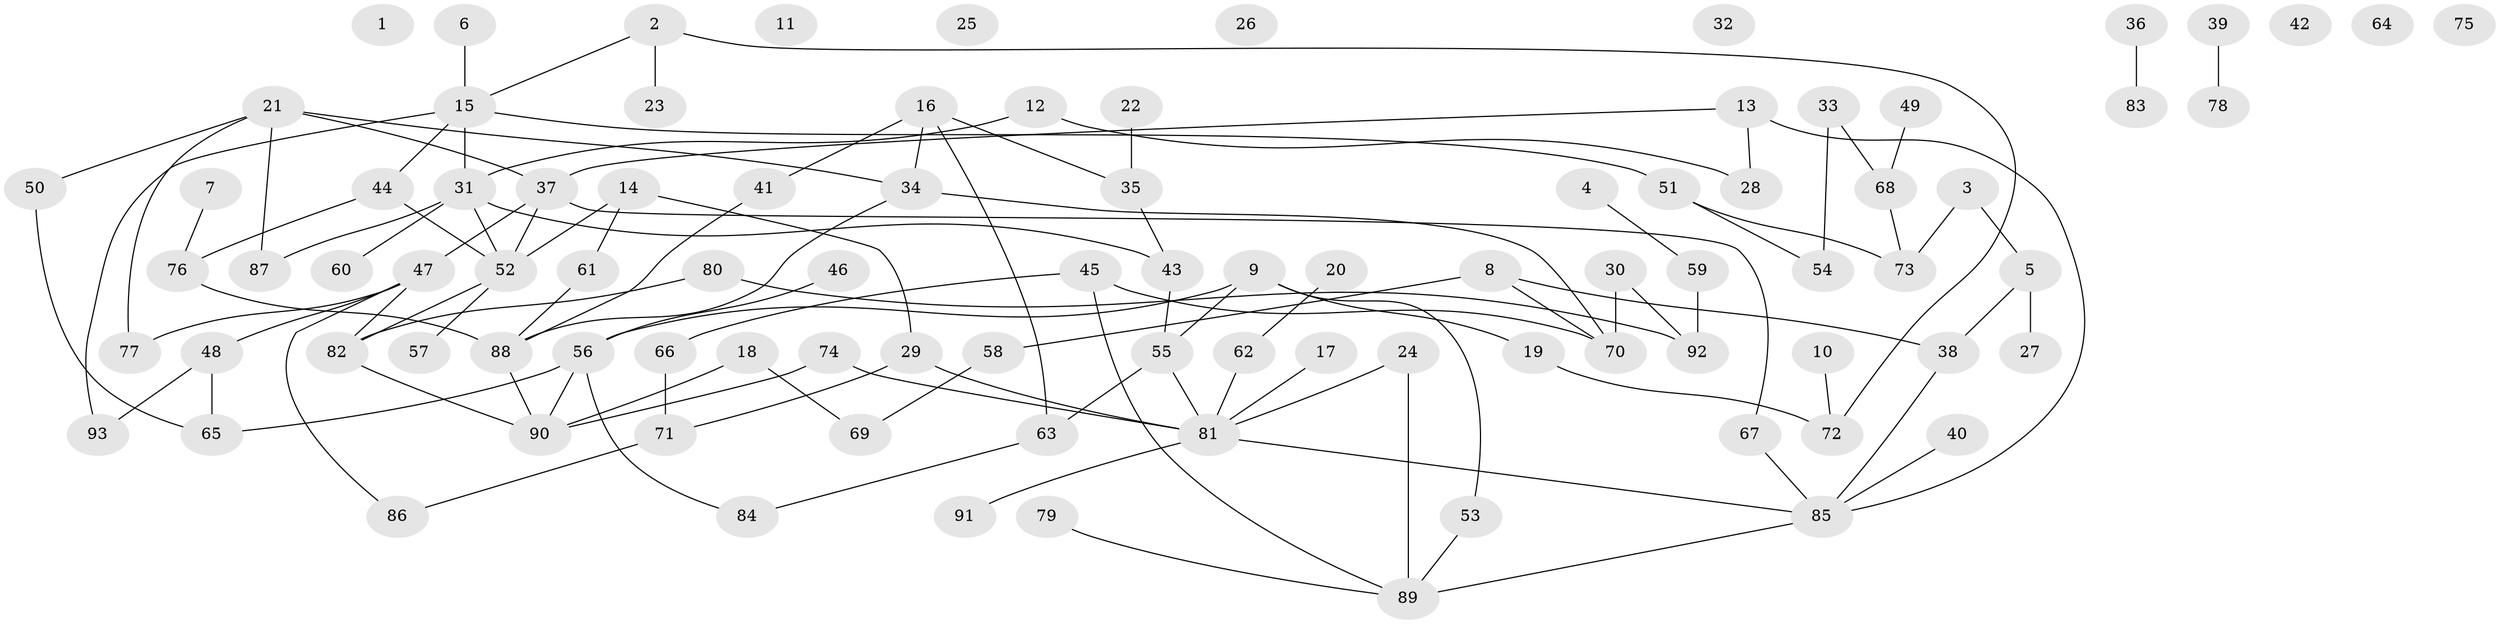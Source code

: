 // coarse degree distribution, {2: 0.19642857142857142, 3: 0.32142857142857145, 5: 0.125, 1: 0.17857142857142858, 4: 0.10714285714285714, 8: 0.017857142857142856, 7: 0.017857142857142856, 6: 0.03571428571428571}
// Generated by graph-tools (version 1.1) at 2025/35/03/04/25 23:35:57]
// undirected, 93 vertices, 113 edges
graph export_dot {
  node [color=gray90,style=filled];
  1;
  2;
  3;
  4;
  5;
  6;
  7;
  8;
  9;
  10;
  11;
  12;
  13;
  14;
  15;
  16;
  17;
  18;
  19;
  20;
  21;
  22;
  23;
  24;
  25;
  26;
  27;
  28;
  29;
  30;
  31;
  32;
  33;
  34;
  35;
  36;
  37;
  38;
  39;
  40;
  41;
  42;
  43;
  44;
  45;
  46;
  47;
  48;
  49;
  50;
  51;
  52;
  53;
  54;
  55;
  56;
  57;
  58;
  59;
  60;
  61;
  62;
  63;
  64;
  65;
  66;
  67;
  68;
  69;
  70;
  71;
  72;
  73;
  74;
  75;
  76;
  77;
  78;
  79;
  80;
  81;
  82;
  83;
  84;
  85;
  86;
  87;
  88;
  89;
  90;
  91;
  92;
  93;
  2 -- 15;
  2 -- 23;
  2 -- 72;
  3 -- 5;
  3 -- 73;
  4 -- 59;
  5 -- 27;
  5 -- 38;
  6 -- 15;
  7 -- 76;
  8 -- 38;
  8 -- 58;
  8 -- 70;
  9 -- 19;
  9 -- 53;
  9 -- 55;
  9 -- 56;
  10 -- 72;
  12 -- 28;
  12 -- 31;
  13 -- 28;
  13 -- 37;
  13 -- 85;
  14 -- 29;
  14 -- 52;
  14 -- 61;
  15 -- 31;
  15 -- 44;
  15 -- 51;
  15 -- 93;
  16 -- 34;
  16 -- 35;
  16 -- 41;
  16 -- 63;
  17 -- 81;
  18 -- 69;
  18 -- 90;
  19 -- 72;
  20 -- 62;
  21 -- 34;
  21 -- 37;
  21 -- 50;
  21 -- 77;
  21 -- 87;
  22 -- 35;
  24 -- 81;
  24 -- 89;
  29 -- 71;
  29 -- 81;
  30 -- 70;
  30 -- 92;
  31 -- 43;
  31 -- 52;
  31 -- 60;
  31 -- 87;
  33 -- 54;
  33 -- 68;
  34 -- 70;
  34 -- 88;
  35 -- 43;
  36 -- 83;
  37 -- 47;
  37 -- 52;
  37 -- 67;
  38 -- 85;
  39 -- 78;
  40 -- 85;
  41 -- 88;
  43 -- 55;
  44 -- 52;
  44 -- 76;
  45 -- 66;
  45 -- 70;
  45 -- 89;
  46 -- 56;
  47 -- 48;
  47 -- 77;
  47 -- 82;
  47 -- 86;
  48 -- 65;
  48 -- 93;
  49 -- 68;
  50 -- 65;
  51 -- 54;
  51 -- 73;
  52 -- 57;
  52 -- 82;
  53 -- 89;
  55 -- 63;
  55 -- 81;
  56 -- 65;
  56 -- 84;
  56 -- 90;
  58 -- 69;
  59 -- 92;
  61 -- 88;
  62 -- 81;
  63 -- 84;
  66 -- 71;
  67 -- 85;
  68 -- 73;
  71 -- 86;
  74 -- 81;
  74 -- 90;
  76 -- 88;
  79 -- 89;
  80 -- 82;
  80 -- 92;
  81 -- 85;
  81 -- 91;
  82 -- 90;
  85 -- 89;
  88 -- 90;
}
